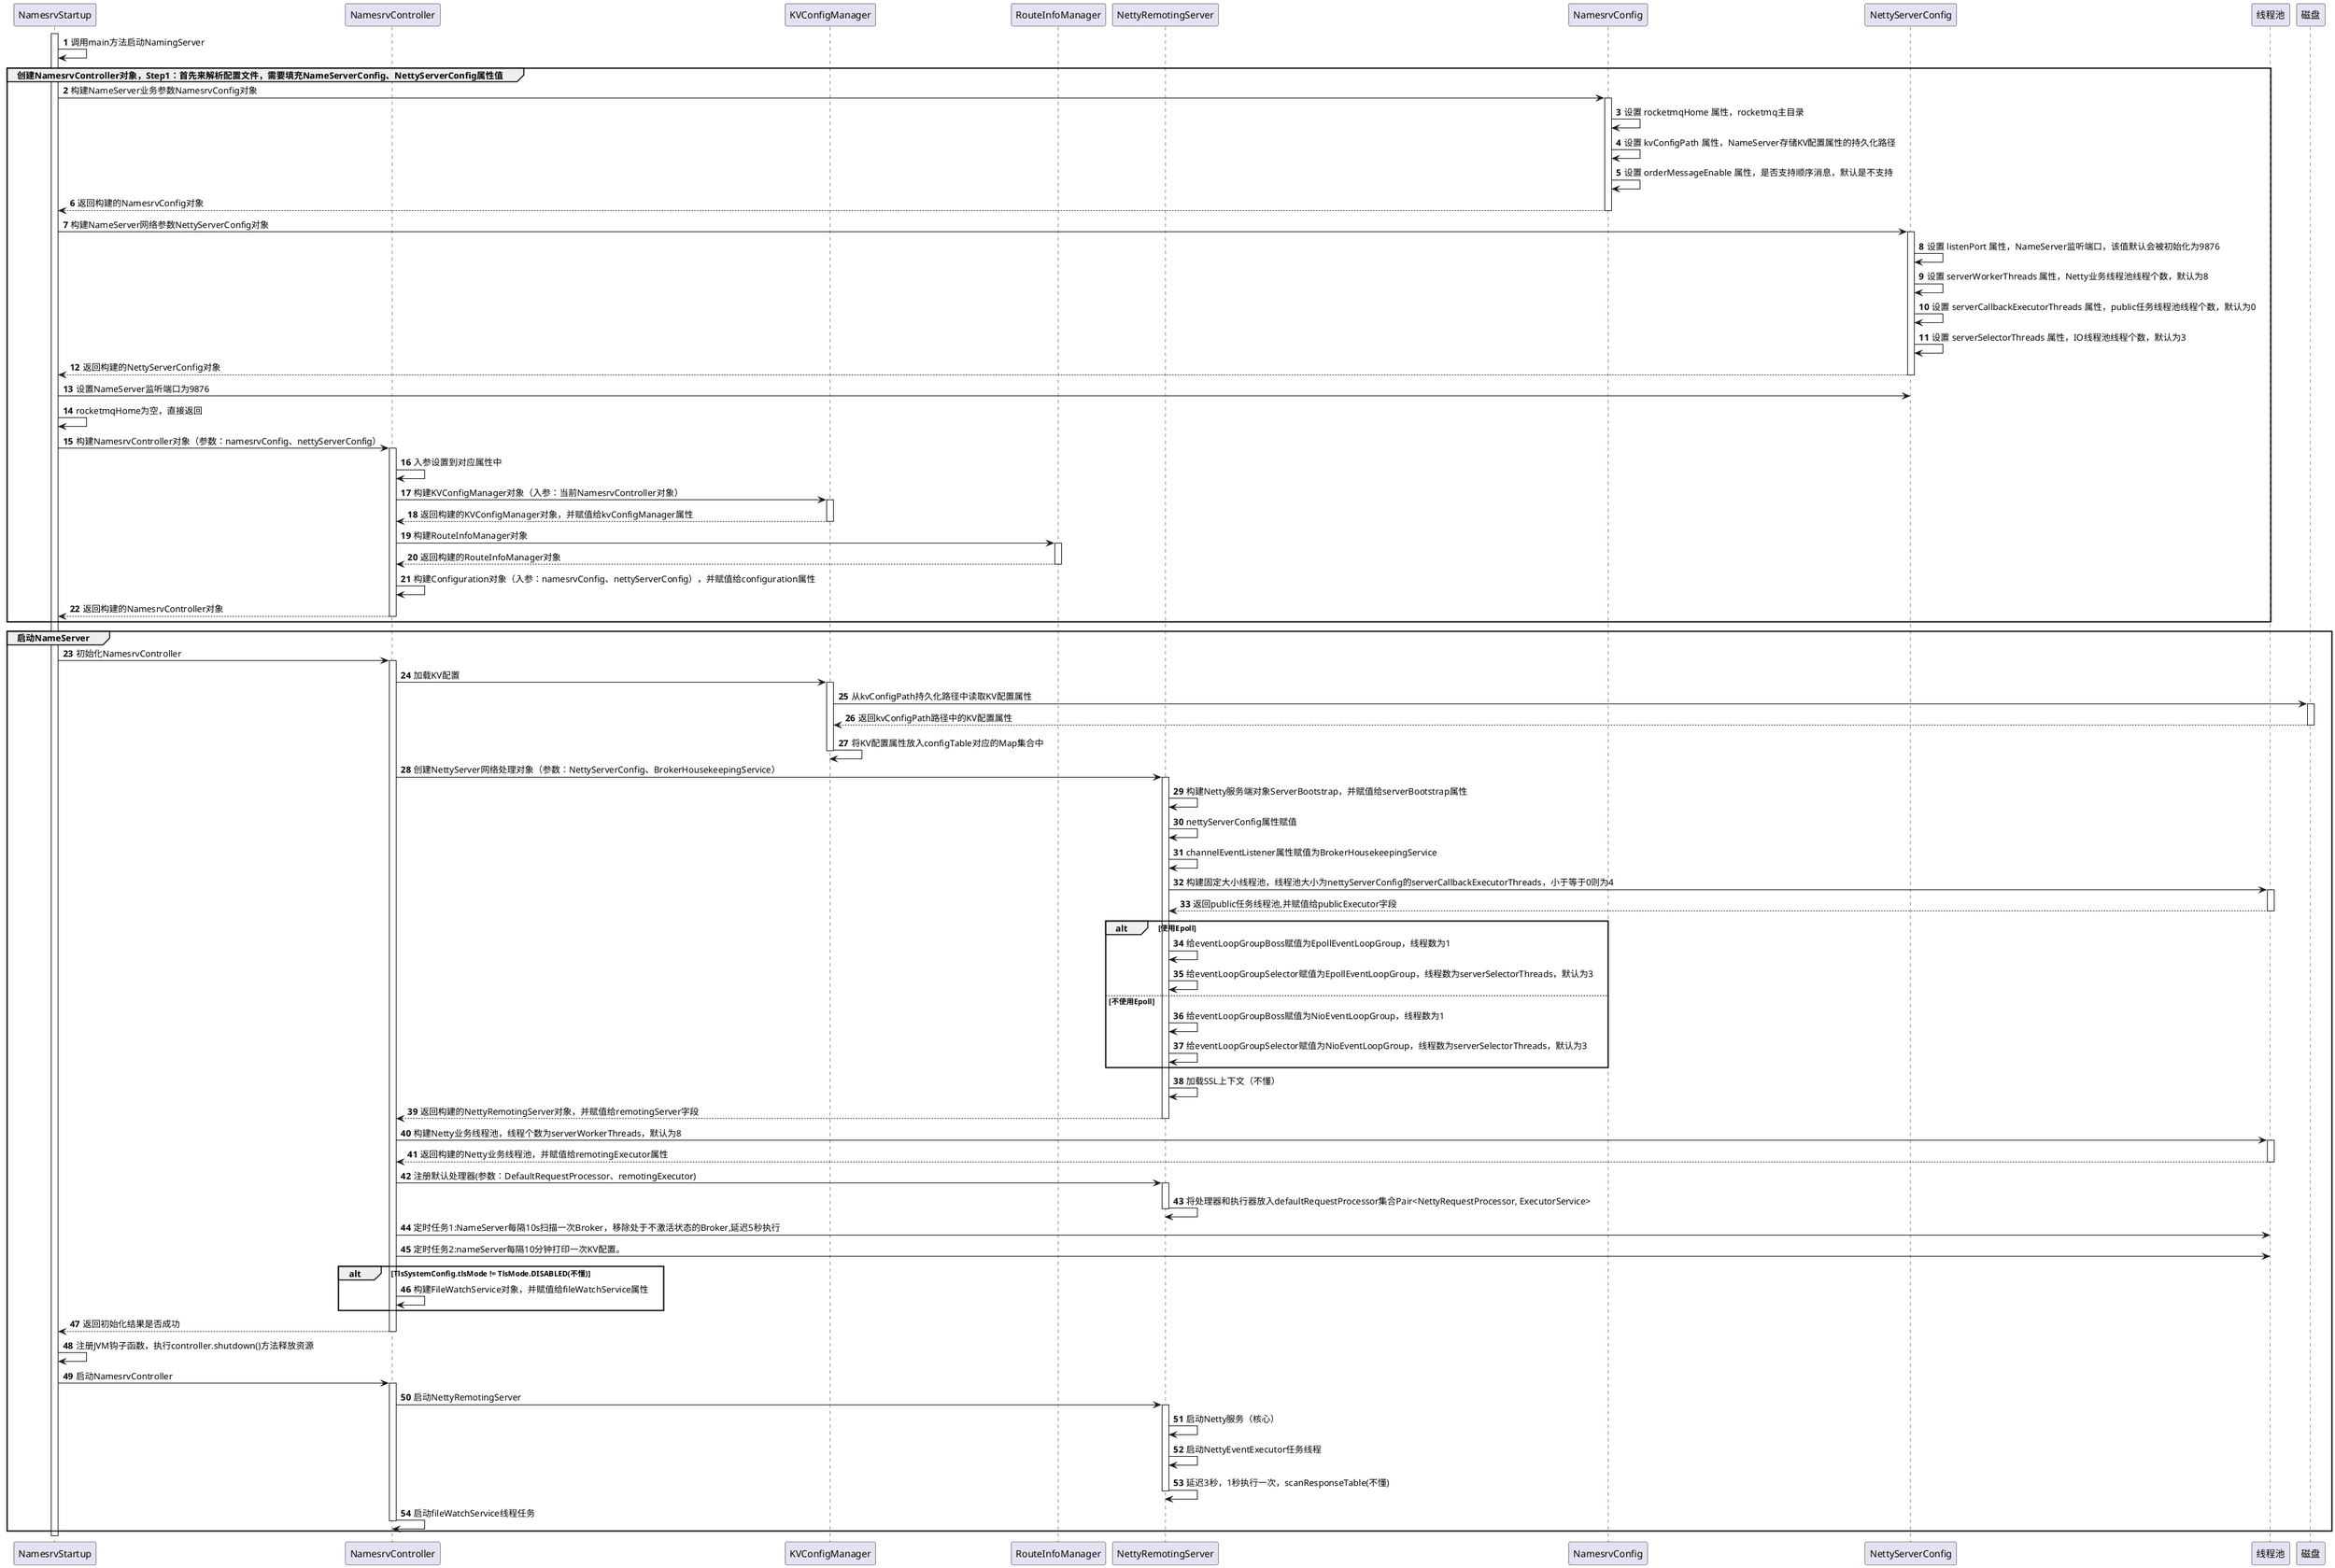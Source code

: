@startuml
'https://plantuml.com/sequence-diagram

autonumber

participant NamesrvStartup as NamesrvStartup
participant NamesrvController as NamesrvController
participant KVConfigManager as KVConfigManager
participant RouteInfoManager as RouteInfoManager
participant NettyRemotingServer as NettyRemotingServer
participant NamesrvConfig as NamesrvConfig
participant NettyServerConfig as NettyServerConfig
participant 线程池 as ThreadPoolExecutor
participant 磁盘 as File


activate NamesrvStartup
NamesrvStartup->NamesrvStartup: 调用main方法启动NamingServer
group 创建NamesrvController对象，Step1：首先来解析配置文件，需要填充NameServerConfig、NettyServerConfig属性值
    NamesrvStartup->NamesrvConfig: 构建NameServer业务参数NamesrvConfig对象
    activate NamesrvConfig
    NamesrvConfig->NamesrvConfig: 设置 rocketmqHome 属性，rocketmq主目录
    NamesrvConfig->NamesrvConfig: 设置 kvConfigPath 属性，NameServer存储KV配置属性的持久化路径
    NamesrvConfig->NamesrvConfig: 设置 orderMessageEnable 属性，是否支持顺序消息，默认是不支持
    NamesrvConfig-->NamesrvStartup: 返回构建的NamesrvConfig对象
    deactivate NamesrvConfig
    NamesrvStartup->NettyServerConfig: 构建NameServer网络参数NettyServerConfig对象
    activate NettyServerConfig
    NettyServerConfig->NettyServerConfig: 设置 listenPort 属性，NameServer监听端口，该值默认会被初始化为9876
    NettyServerConfig->NettyServerConfig: 设置 serverWorkerThreads 属性，Netty业务线程池线程个数，默认为8
    NettyServerConfig->NettyServerConfig: 设置 serverCallbackExecutorThreads 属性，public任务线程池线程个数，默认为0
    NettyServerConfig->NettyServerConfig: 设置 serverSelectorThreads 属性，IO线程池线程个数，默认为3
    NettyServerConfig-->NamesrvStartup: 返回构建的NettyServerConfig对象
    deactivate NettyServerConfig
    NamesrvStartup->NettyServerConfig: 设置NameServer监听端口为9876
    NamesrvStartup->NamesrvStartup: rocketmqHome为空，直接返回
    NamesrvStartup->NamesrvController: 构建NamesrvController对象（参数：namesrvConfig、nettyServerConfig）
    activate NamesrvController
    NamesrvController->NamesrvController: 入参设置到对应属性中
    NamesrvController->KVConfigManager: 构建KVConfigManager对象（入参：当前NamesrvController对象）
    activate KVConfigManager
    KVConfigManager-->NamesrvController: 返回构建的KVConfigManager对象，并赋值给kvConfigManager属性
    deactivate KVConfigManager
    NamesrvController->RouteInfoManager: 构建RouteInfoManager对象
    activate RouteInfoManager
    RouteInfoManager-->NamesrvController: 返回构建的RouteInfoManager对象
    deactivate RouteInfoManager
    NamesrvController->NamesrvController: 构建Configuration对象（入参：namesrvConfig、nettyServerConfig），并赋值给configuration属性
    NamesrvController-->NamesrvStartup: 返回构建的NamesrvController对象
    deactivate NamesrvController
end
group 启动NameServer
    NamesrvStartup->NamesrvController: 初始化NamesrvController
    activate NamesrvController
    NamesrvController->KVConfigManager: 加载KV配置
    activate KVConfigManager
    KVConfigManager->File: 从kvConfigPath持久化路径中读取KV配置属性
    activate File
    File-->KVConfigManager: 返回kvConfigPath路径中的KV配置属性
    deactivate File
    KVConfigManager->KVConfigManager: 将KV配置属性放入configTable对应的Map集合中
    deactivate KVConfigManager
    NamesrvController->NettyRemotingServer: 创建NettyServer网络处理对象（参数：NettyServerConfig、BrokerHousekeepingService）
    activate NettyRemotingServer
    NettyRemotingServer->NettyRemotingServer: 构建Netty服务端对象ServerBootstrap，并赋值给serverBootstrap属性
    NettyRemotingServer->NettyRemotingServer: nettyServerConfig属性赋值
    NettyRemotingServer->NettyRemotingServer: channelEventListener属性赋值为BrokerHousekeepingService
    NettyRemotingServer->ThreadPoolExecutor: 构建固定大小线程池，线程池大小为nettyServerConfig的serverCallbackExecutorThreads，小于等于0则为4
    activate ThreadPoolExecutor
    ThreadPoolExecutor-->NettyRemotingServer: 返回public任务线程池,并赋值给publicExecutor字段
    deactivate ThreadPoolExecutor
    alt 使用Epoll
        NettyRemotingServer->NettyRemotingServer: 给eventLoopGroupBoss赋值为EpollEventLoopGroup，线程数为1
        NettyRemotingServer->NettyRemotingServer: 给eventLoopGroupSelector赋值为EpollEventLoopGroup，线程数为serverSelectorThreads，默认为3
    else 不使用Epoll
        NettyRemotingServer->NettyRemotingServer: 给eventLoopGroupBoss赋值为NioEventLoopGroup，线程数为1
        NettyRemotingServer->NettyRemotingServer: 给eventLoopGroupSelector赋值为NioEventLoopGroup，线程数为serverSelectorThreads，默认为3
    end
    NettyRemotingServer->NettyRemotingServer: 加载SSL上下文（不懂）
    NettyRemotingServer-->NamesrvController: 返回构建的NettyRemotingServer对象，并赋值给remotingServer字段
    deactivate NettyRemotingServer
    NamesrvController->ThreadPoolExecutor: 构建Netty业务线程池，线程个数为serverWorkerThreads，默认为8
    activate ThreadPoolExecutor
    ThreadPoolExecutor-->NamesrvController: 返回构建的Netty业务线程池，并赋值给remotingExecutor属性
    deactivate ThreadPoolExecutor
    NamesrvController->NettyRemotingServer: 注册默认处理器(参数：DefaultRequestProcessor、remotingExecutor)
    activate NettyRemotingServer
    NettyRemotingServer->NettyRemotingServer: 将处理器和执行器放入defaultRequestProcessor集合Pair<NettyRequestProcessor, ExecutorService>
    deactivate NettyRemotingServer
    NamesrvController->ThreadPoolExecutor: 定时任务1:NameServer每隔10s扫描一次Broker，移除处于不激活状态的Broker,延迟5秒执行
    NamesrvController->ThreadPoolExecutor: 定时任务2:nameServer每隔10分钟打印一次KV配置。
    alt TlsSystemConfig.tlsMode != TlsMode.DISABLED(不懂)
        NamesrvController->NamesrvController: 构建FileWatchService对象，并赋值给fileWatchService属性
    end
    NamesrvController-->NamesrvStartup: 返回初始化结果是否成功
    deactivate NamesrvController
    NamesrvStartup->NamesrvStartup: 注册JVM钩子函数，执行controller.shutdown()方法释放资源
    NamesrvStartup->NamesrvController: 启动NamesrvController
    activate NamesrvController
    NamesrvController->NettyRemotingServer: 启动NettyRemotingServer
    activate NettyRemotingServer
    NettyRemotingServer->NettyRemotingServer: 启动Netty服务（核心）
    NettyRemotingServer->NettyRemotingServer: 启动NettyEventExecutor任务线程
    NettyRemotingServer->NettyRemotingServer: 延迟3秒，1秒执行一次，scanResponseTable(不懂)
    deactivate NettyRemotingServer
    NamesrvController->NamesrvController: 启动fileWatchService线程任务
    deactivate NamesrvController
end
deactivate NamesrvStartup
@enduml